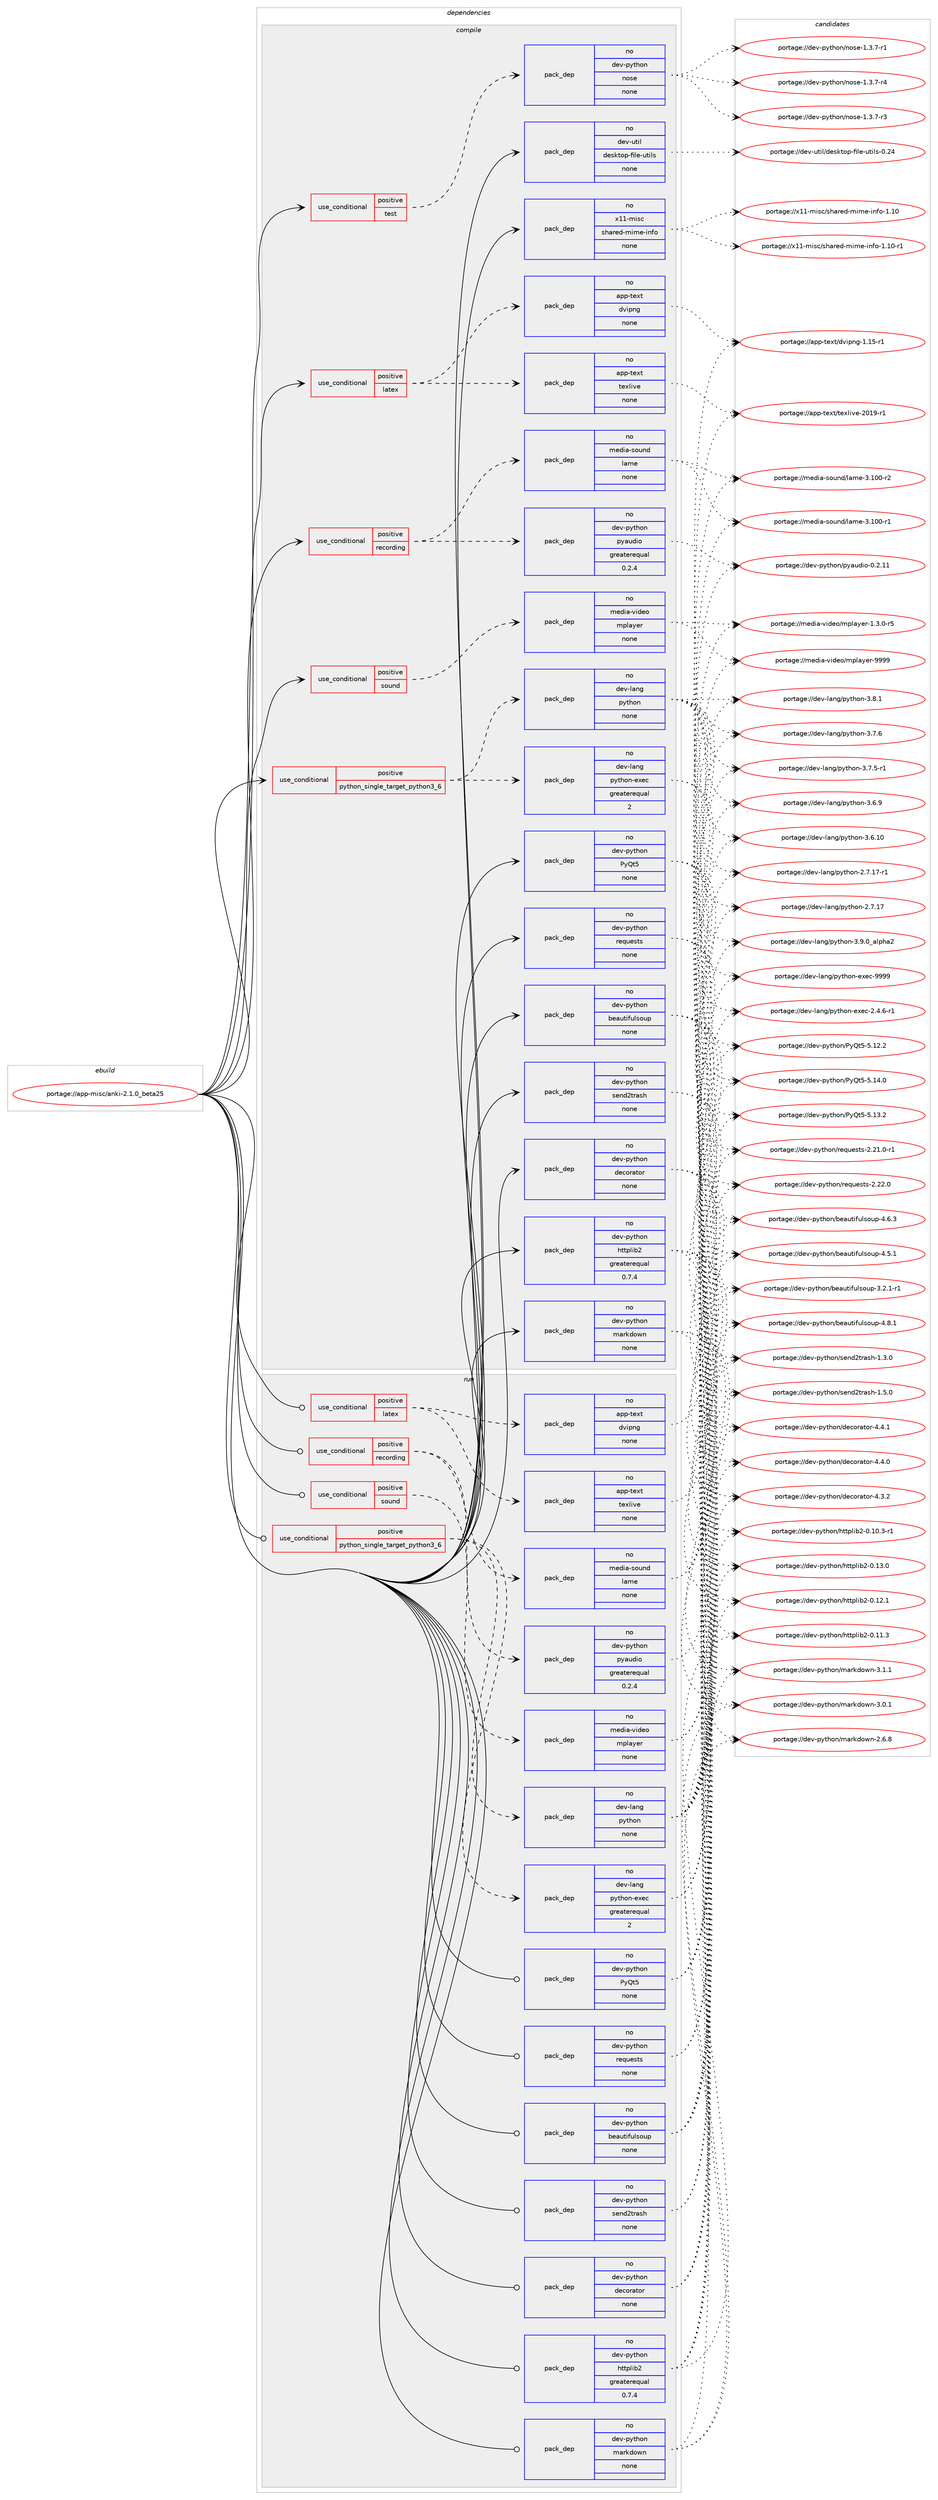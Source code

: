 digraph prolog {

# *************
# Graph options
# *************

newrank=true;
concentrate=true;
compound=true;
graph [rankdir=LR,fontname=Helvetica,fontsize=10,ranksep=1.5];#, ranksep=2.5, nodesep=0.2];
edge  [arrowhead=vee];
node  [fontname=Helvetica,fontsize=10];

# **********
# The ebuild
# **********

subgraph cluster_leftcol {
color=gray;
label=<<i>ebuild</i>>;
id [label="portage://app-misc/anki-2.1.0_beta25", color=red, width=4, href="../app-misc/anki-2.1.0_beta25.svg"];
}

# ****************
# The dependencies
# ****************

subgraph cluster_midcol {
color=gray;
label=<<i>dependencies</i>>;
subgraph cluster_compile {
fillcolor="#eeeeee";
style=filled;
label=<<i>compile</i>>;
subgraph cond143717 {
dependency613704 [label=<<TABLE BORDER="0" CELLBORDER="1" CELLSPACING="0" CELLPADDING="4"><TR><TD ROWSPAN="3" CELLPADDING="10">use_conditional</TD></TR><TR><TD>positive</TD></TR><TR><TD>latex</TD></TR></TABLE>>, shape=none, color=red];
subgraph pack461765 {
dependency613705 [label=<<TABLE BORDER="0" CELLBORDER="1" CELLSPACING="0" CELLPADDING="4" WIDTH="220"><TR><TD ROWSPAN="6" CELLPADDING="30">pack_dep</TD></TR><TR><TD WIDTH="110">no</TD></TR><TR><TD>app-text</TD></TR><TR><TD>texlive</TD></TR><TR><TD>none</TD></TR><TR><TD></TD></TR></TABLE>>, shape=none, color=blue];
}
dependency613704:e -> dependency613705:w [weight=20,style="dashed",arrowhead="vee"];
subgraph pack461766 {
dependency613706 [label=<<TABLE BORDER="0" CELLBORDER="1" CELLSPACING="0" CELLPADDING="4" WIDTH="220"><TR><TD ROWSPAN="6" CELLPADDING="30">pack_dep</TD></TR><TR><TD WIDTH="110">no</TD></TR><TR><TD>app-text</TD></TR><TR><TD>dvipng</TD></TR><TR><TD>none</TD></TR><TR><TD></TD></TR></TABLE>>, shape=none, color=blue];
}
dependency613704:e -> dependency613706:w [weight=20,style="dashed",arrowhead="vee"];
}
id:e -> dependency613704:w [weight=20,style="solid",arrowhead="vee"];
subgraph cond143718 {
dependency613707 [label=<<TABLE BORDER="0" CELLBORDER="1" CELLSPACING="0" CELLPADDING="4"><TR><TD ROWSPAN="3" CELLPADDING="10">use_conditional</TD></TR><TR><TD>positive</TD></TR><TR><TD>python_single_target_python3_6</TD></TR></TABLE>>, shape=none, color=red];
subgraph pack461767 {
dependency613708 [label=<<TABLE BORDER="0" CELLBORDER="1" CELLSPACING="0" CELLPADDING="4" WIDTH="220"><TR><TD ROWSPAN="6" CELLPADDING="30">pack_dep</TD></TR><TR><TD WIDTH="110">no</TD></TR><TR><TD>dev-lang</TD></TR><TR><TD>python</TD></TR><TR><TD>none</TD></TR><TR><TD></TD></TR></TABLE>>, shape=none, color=blue];
}
dependency613707:e -> dependency613708:w [weight=20,style="dashed",arrowhead="vee"];
subgraph pack461768 {
dependency613709 [label=<<TABLE BORDER="0" CELLBORDER="1" CELLSPACING="0" CELLPADDING="4" WIDTH="220"><TR><TD ROWSPAN="6" CELLPADDING="30">pack_dep</TD></TR><TR><TD WIDTH="110">no</TD></TR><TR><TD>dev-lang</TD></TR><TR><TD>python-exec</TD></TR><TR><TD>greaterequal</TD></TR><TR><TD>2</TD></TR></TABLE>>, shape=none, color=blue];
}
dependency613707:e -> dependency613709:w [weight=20,style="dashed",arrowhead="vee"];
}
id:e -> dependency613707:w [weight=20,style="solid",arrowhead="vee"];
subgraph cond143719 {
dependency613710 [label=<<TABLE BORDER="0" CELLBORDER="1" CELLSPACING="0" CELLPADDING="4"><TR><TD ROWSPAN="3" CELLPADDING="10">use_conditional</TD></TR><TR><TD>positive</TD></TR><TR><TD>recording</TD></TR></TABLE>>, shape=none, color=red];
subgraph pack461769 {
dependency613711 [label=<<TABLE BORDER="0" CELLBORDER="1" CELLSPACING="0" CELLPADDING="4" WIDTH="220"><TR><TD ROWSPAN="6" CELLPADDING="30">pack_dep</TD></TR><TR><TD WIDTH="110">no</TD></TR><TR><TD>media-sound</TD></TR><TR><TD>lame</TD></TR><TR><TD>none</TD></TR><TR><TD></TD></TR></TABLE>>, shape=none, color=blue];
}
dependency613710:e -> dependency613711:w [weight=20,style="dashed",arrowhead="vee"];
subgraph pack461770 {
dependency613712 [label=<<TABLE BORDER="0" CELLBORDER="1" CELLSPACING="0" CELLPADDING="4" WIDTH="220"><TR><TD ROWSPAN="6" CELLPADDING="30">pack_dep</TD></TR><TR><TD WIDTH="110">no</TD></TR><TR><TD>dev-python</TD></TR><TR><TD>pyaudio</TD></TR><TR><TD>greaterequal</TD></TR><TR><TD>0.2.4</TD></TR></TABLE>>, shape=none, color=blue];
}
dependency613710:e -> dependency613712:w [weight=20,style="dashed",arrowhead="vee"];
}
id:e -> dependency613710:w [weight=20,style="solid",arrowhead="vee"];
subgraph cond143720 {
dependency613713 [label=<<TABLE BORDER="0" CELLBORDER="1" CELLSPACING="0" CELLPADDING="4"><TR><TD ROWSPAN="3" CELLPADDING="10">use_conditional</TD></TR><TR><TD>positive</TD></TR><TR><TD>sound</TD></TR></TABLE>>, shape=none, color=red];
subgraph pack461771 {
dependency613714 [label=<<TABLE BORDER="0" CELLBORDER="1" CELLSPACING="0" CELLPADDING="4" WIDTH="220"><TR><TD ROWSPAN="6" CELLPADDING="30">pack_dep</TD></TR><TR><TD WIDTH="110">no</TD></TR><TR><TD>media-video</TD></TR><TR><TD>mplayer</TD></TR><TR><TD>none</TD></TR><TR><TD></TD></TR></TABLE>>, shape=none, color=blue];
}
dependency613713:e -> dependency613714:w [weight=20,style="dashed",arrowhead="vee"];
}
id:e -> dependency613713:w [weight=20,style="solid",arrowhead="vee"];
subgraph cond143721 {
dependency613715 [label=<<TABLE BORDER="0" CELLBORDER="1" CELLSPACING="0" CELLPADDING="4"><TR><TD ROWSPAN="3" CELLPADDING="10">use_conditional</TD></TR><TR><TD>positive</TD></TR><TR><TD>test</TD></TR></TABLE>>, shape=none, color=red];
subgraph pack461772 {
dependency613716 [label=<<TABLE BORDER="0" CELLBORDER="1" CELLSPACING="0" CELLPADDING="4" WIDTH="220"><TR><TD ROWSPAN="6" CELLPADDING="30">pack_dep</TD></TR><TR><TD WIDTH="110">no</TD></TR><TR><TD>dev-python</TD></TR><TR><TD>nose</TD></TR><TR><TD>none</TD></TR><TR><TD></TD></TR></TABLE>>, shape=none, color=blue];
}
dependency613715:e -> dependency613716:w [weight=20,style="dashed",arrowhead="vee"];
}
id:e -> dependency613715:w [weight=20,style="solid",arrowhead="vee"];
subgraph pack461773 {
dependency613717 [label=<<TABLE BORDER="0" CELLBORDER="1" CELLSPACING="0" CELLPADDING="4" WIDTH="220"><TR><TD ROWSPAN="6" CELLPADDING="30">pack_dep</TD></TR><TR><TD WIDTH="110">no</TD></TR><TR><TD>dev-python</TD></TR><TR><TD>PyQt5</TD></TR><TR><TD>none</TD></TR><TR><TD></TD></TR></TABLE>>, shape=none, color=blue];
}
id:e -> dependency613717:w [weight=20,style="solid",arrowhead="vee"];
subgraph pack461774 {
dependency613718 [label=<<TABLE BORDER="0" CELLBORDER="1" CELLSPACING="0" CELLPADDING="4" WIDTH="220"><TR><TD ROWSPAN="6" CELLPADDING="30">pack_dep</TD></TR><TR><TD WIDTH="110">no</TD></TR><TR><TD>dev-python</TD></TR><TR><TD>beautifulsoup</TD></TR><TR><TD>none</TD></TR><TR><TD></TD></TR></TABLE>>, shape=none, color=blue];
}
id:e -> dependency613718:w [weight=20,style="solid",arrowhead="vee"];
subgraph pack461775 {
dependency613719 [label=<<TABLE BORDER="0" CELLBORDER="1" CELLSPACING="0" CELLPADDING="4" WIDTH="220"><TR><TD ROWSPAN="6" CELLPADDING="30">pack_dep</TD></TR><TR><TD WIDTH="110">no</TD></TR><TR><TD>dev-python</TD></TR><TR><TD>decorator</TD></TR><TR><TD>none</TD></TR><TR><TD></TD></TR></TABLE>>, shape=none, color=blue];
}
id:e -> dependency613719:w [weight=20,style="solid",arrowhead="vee"];
subgraph pack461776 {
dependency613720 [label=<<TABLE BORDER="0" CELLBORDER="1" CELLSPACING="0" CELLPADDING="4" WIDTH="220"><TR><TD ROWSPAN="6" CELLPADDING="30">pack_dep</TD></TR><TR><TD WIDTH="110">no</TD></TR><TR><TD>dev-python</TD></TR><TR><TD>httplib2</TD></TR><TR><TD>greaterequal</TD></TR><TR><TD>0.7.4</TD></TR></TABLE>>, shape=none, color=blue];
}
id:e -> dependency613720:w [weight=20,style="solid",arrowhead="vee"];
subgraph pack461777 {
dependency613721 [label=<<TABLE BORDER="0" CELLBORDER="1" CELLSPACING="0" CELLPADDING="4" WIDTH="220"><TR><TD ROWSPAN="6" CELLPADDING="30">pack_dep</TD></TR><TR><TD WIDTH="110">no</TD></TR><TR><TD>dev-python</TD></TR><TR><TD>markdown</TD></TR><TR><TD>none</TD></TR><TR><TD></TD></TR></TABLE>>, shape=none, color=blue];
}
id:e -> dependency613721:w [weight=20,style="solid",arrowhead="vee"];
subgraph pack461778 {
dependency613722 [label=<<TABLE BORDER="0" CELLBORDER="1" CELLSPACING="0" CELLPADDING="4" WIDTH="220"><TR><TD ROWSPAN="6" CELLPADDING="30">pack_dep</TD></TR><TR><TD WIDTH="110">no</TD></TR><TR><TD>dev-python</TD></TR><TR><TD>requests</TD></TR><TR><TD>none</TD></TR><TR><TD></TD></TR></TABLE>>, shape=none, color=blue];
}
id:e -> dependency613722:w [weight=20,style="solid",arrowhead="vee"];
subgraph pack461779 {
dependency613723 [label=<<TABLE BORDER="0" CELLBORDER="1" CELLSPACING="0" CELLPADDING="4" WIDTH="220"><TR><TD ROWSPAN="6" CELLPADDING="30">pack_dep</TD></TR><TR><TD WIDTH="110">no</TD></TR><TR><TD>dev-python</TD></TR><TR><TD>send2trash</TD></TR><TR><TD>none</TD></TR><TR><TD></TD></TR></TABLE>>, shape=none, color=blue];
}
id:e -> dependency613723:w [weight=20,style="solid",arrowhead="vee"];
subgraph pack461780 {
dependency613724 [label=<<TABLE BORDER="0" CELLBORDER="1" CELLSPACING="0" CELLPADDING="4" WIDTH="220"><TR><TD ROWSPAN="6" CELLPADDING="30">pack_dep</TD></TR><TR><TD WIDTH="110">no</TD></TR><TR><TD>dev-util</TD></TR><TR><TD>desktop-file-utils</TD></TR><TR><TD>none</TD></TR><TR><TD></TD></TR></TABLE>>, shape=none, color=blue];
}
id:e -> dependency613724:w [weight=20,style="solid",arrowhead="vee"];
subgraph pack461781 {
dependency613725 [label=<<TABLE BORDER="0" CELLBORDER="1" CELLSPACING="0" CELLPADDING="4" WIDTH="220"><TR><TD ROWSPAN="6" CELLPADDING="30">pack_dep</TD></TR><TR><TD WIDTH="110">no</TD></TR><TR><TD>x11-misc</TD></TR><TR><TD>shared-mime-info</TD></TR><TR><TD>none</TD></TR><TR><TD></TD></TR></TABLE>>, shape=none, color=blue];
}
id:e -> dependency613725:w [weight=20,style="solid",arrowhead="vee"];
}
subgraph cluster_compileandrun {
fillcolor="#eeeeee";
style=filled;
label=<<i>compile and run</i>>;
}
subgraph cluster_run {
fillcolor="#eeeeee";
style=filled;
label=<<i>run</i>>;
subgraph cond143722 {
dependency613726 [label=<<TABLE BORDER="0" CELLBORDER="1" CELLSPACING="0" CELLPADDING="4"><TR><TD ROWSPAN="3" CELLPADDING="10">use_conditional</TD></TR><TR><TD>positive</TD></TR><TR><TD>latex</TD></TR></TABLE>>, shape=none, color=red];
subgraph pack461782 {
dependency613727 [label=<<TABLE BORDER="0" CELLBORDER="1" CELLSPACING="0" CELLPADDING="4" WIDTH="220"><TR><TD ROWSPAN="6" CELLPADDING="30">pack_dep</TD></TR><TR><TD WIDTH="110">no</TD></TR><TR><TD>app-text</TD></TR><TR><TD>texlive</TD></TR><TR><TD>none</TD></TR><TR><TD></TD></TR></TABLE>>, shape=none, color=blue];
}
dependency613726:e -> dependency613727:w [weight=20,style="dashed",arrowhead="vee"];
subgraph pack461783 {
dependency613728 [label=<<TABLE BORDER="0" CELLBORDER="1" CELLSPACING="0" CELLPADDING="4" WIDTH="220"><TR><TD ROWSPAN="6" CELLPADDING="30">pack_dep</TD></TR><TR><TD WIDTH="110">no</TD></TR><TR><TD>app-text</TD></TR><TR><TD>dvipng</TD></TR><TR><TD>none</TD></TR><TR><TD></TD></TR></TABLE>>, shape=none, color=blue];
}
dependency613726:e -> dependency613728:w [weight=20,style="dashed",arrowhead="vee"];
}
id:e -> dependency613726:w [weight=20,style="solid",arrowhead="odot"];
subgraph cond143723 {
dependency613729 [label=<<TABLE BORDER="0" CELLBORDER="1" CELLSPACING="0" CELLPADDING="4"><TR><TD ROWSPAN="3" CELLPADDING="10">use_conditional</TD></TR><TR><TD>positive</TD></TR><TR><TD>python_single_target_python3_6</TD></TR></TABLE>>, shape=none, color=red];
subgraph pack461784 {
dependency613730 [label=<<TABLE BORDER="0" CELLBORDER="1" CELLSPACING="0" CELLPADDING="4" WIDTH="220"><TR><TD ROWSPAN="6" CELLPADDING="30">pack_dep</TD></TR><TR><TD WIDTH="110">no</TD></TR><TR><TD>dev-lang</TD></TR><TR><TD>python</TD></TR><TR><TD>none</TD></TR><TR><TD></TD></TR></TABLE>>, shape=none, color=blue];
}
dependency613729:e -> dependency613730:w [weight=20,style="dashed",arrowhead="vee"];
subgraph pack461785 {
dependency613731 [label=<<TABLE BORDER="0" CELLBORDER="1" CELLSPACING="0" CELLPADDING="4" WIDTH="220"><TR><TD ROWSPAN="6" CELLPADDING="30">pack_dep</TD></TR><TR><TD WIDTH="110">no</TD></TR><TR><TD>dev-lang</TD></TR><TR><TD>python-exec</TD></TR><TR><TD>greaterequal</TD></TR><TR><TD>2</TD></TR></TABLE>>, shape=none, color=blue];
}
dependency613729:e -> dependency613731:w [weight=20,style="dashed",arrowhead="vee"];
}
id:e -> dependency613729:w [weight=20,style="solid",arrowhead="odot"];
subgraph cond143724 {
dependency613732 [label=<<TABLE BORDER="0" CELLBORDER="1" CELLSPACING="0" CELLPADDING="4"><TR><TD ROWSPAN="3" CELLPADDING="10">use_conditional</TD></TR><TR><TD>positive</TD></TR><TR><TD>recording</TD></TR></TABLE>>, shape=none, color=red];
subgraph pack461786 {
dependency613733 [label=<<TABLE BORDER="0" CELLBORDER="1" CELLSPACING="0" CELLPADDING="4" WIDTH="220"><TR><TD ROWSPAN="6" CELLPADDING="30">pack_dep</TD></TR><TR><TD WIDTH="110">no</TD></TR><TR><TD>media-sound</TD></TR><TR><TD>lame</TD></TR><TR><TD>none</TD></TR><TR><TD></TD></TR></TABLE>>, shape=none, color=blue];
}
dependency613732:e -> dependency613733:w [weight=20,style="dashed",arrowhead="vee"];
subgraph pack461787 {
dependency613734 [label=<<TABLE BORDER="0" CELLBORDER="1" CELLSPACING="0" CELLPADDING="4" WIDTH="220"><TR><TD ROWSPAN="6" CELLPADDING="30">pack_dep</TD></TR><TR><TD WIDTH="110">no</TD></TR><TR><TD>dev-python</TD></TR><TR><TD>pyaudio</TD></TR><TR><TD>greaterequal</TD></TR><TR><TD>0.2.4</TD></TR></TABLE>>, shape=none, color=blue];
}
dependency613732:e -> dependency613734:w [weight=20,style="dashed",arrowhead="vee"];
}
id:e -> dependency613732:w [weight=20,style="solid",arrowhead="odot"];
subgraph cond143725 {
dependency613735 [label=<<TABLE BORDER="0" CELLBORDER="1" CELLSPACING="0" CELLPADDING="4"><TR><TD ROWSPAN="3" CELLPADDING="10">use_conditional</TD></TR><TR><TD>positive</TD></TR><TR><TD>sound</TD></TR></TABLE>>, shape=none, color=red];
subgraph pack461788 {
dependency613736 [label=<<TABLE BORDER="0" CELLBORDER="1" CELLSPACING="0" CELLPADDING="4" WIDTH="220"><TR><TD ROWSPAN="6" CELLPADDING="30">pack_dep</TD></TR><TR><TD WIDTH="110">no</TD></TR><TR><TD>media-video</TD></TR><TR><TD>mplayer</TD></TR><TR><TD>none</TD></TR><TR><TD></TD></TR></TABLE>>, shape=none, color=blue];
}
dependency613735:e -> dependency613736:w [weight=20,style="dashed",arrowhead="vee"];
}
id:e -> dependency613735:w [weight=20,style="solid",arrowhead="odot"];
subgraph pack461789 {
dependency613737 [label=<<TABLE BORDER="0" CELLBORDER="1" CELLSPACING="0" CELLPADDING="4" WIDTH="220"><TR><TD ROWSPAN="6" CELLPADDING="30">pack_dep</TD></TR><TR><TD WIDTH="110">no</TD></TR><TR><TD>dev-python</TD></TR><TR><TD>PyQt5</TD></TR><TR><TD>none</TD></TR><TR><TD></TD></TR></TABLE>>, shape=none, color=blue];
}
id:e -> dependency613737:w [weight=20,style="solid",arrowhead="odot"];
subgraph pack461790 {
dependency613738 [label=<<TABLE BORDER="0" CELLBORDER="1" CELLSPACING="0" CELLPADDING="4" WIDTH="220"><TR><TD ROWSPAN="6" CELLPADDING="30">pack_dep</TD></TR><TR><TD WIDTH="110">no</TD></TR><TR><TD>dev-python</TD></TR><TR><TD>beautifulsoup</TD></TR><TR><TD>none</TD></TR><TR><TD></TD></TR></TABLE>>, shape=none, color=blue];
}
id:e -> dependency613738:w [weight=20,style="solid",arrowhead="odot"];
subgraph pack461791 {
dependency613739 [label=<<TABLE BORDER="0" CELLBORDER="1" CELLSPACING="0" CELLPADDING="4" WIDTH="220"><TR><TD ROWSPAN="6" CELLPADDING="30">pack_dep</TD></TR><TR><TD WIDTH="110">no</TD></TR><TR><TD>dev-python</TD></TR><TR><TD>decorator</TD></TR><TR><TD>none</TD></TR><TR><TD></TD></TR></TABLE>>, shape=none, color=blue];
}
id:e -> dependency613739:w [weight=20,style="solid",arrowhead="odot"];
subgraph pack461792 {
dependency613740 [label=<<TABLE BORDER="0" CELLBORDER="1" CELLSPACING="0" CELLPADDING="4" WIDTH="220"><TR><TD ROWSPAN="6" CELLPADDING="30">pack_dep</TD></TR><TR><TD WIDTH="110">no</TD></TR><TR><TD>dev-python</TD></TR><TR><TD>httplib2</TD></TR><TR><TD>greaterequal</TD></TR><TR><TD>0.7.4</TD></TR></TABLE>>, shape=none, color=blue];
}
id:e -> dependency613740:w [weight=20,style="solid",arrowhead="odot"];
subgraph pack461793 {
dependency613741 [label=<<TABLE BORDER="0" CELLBORDER="1" CELLSPACING="0" CELLPADDING="4" WIDTH="220"><TR><TD ROWSPAN="6" CELLPADDING="30">pack_dep</TD></TR><TR><TD WIDTH="110">no</TD></TR><TR><TD>dev-python</TD></TR><TR><TD>markdown</TD></TR><TR><TD>none</TD></TR><TR><TD></TD></TR></TABLE>>, shape=none, color=blue];
}
id:e -> dependency613741:w [weight=20,style="solid",arrowhead="odot"];
subgraph pack461794 {
dependency613742 [label=<<TABLE BORDER="0" CELLBORDER="1" CELLSPACING="0" CELLPADDING="4" WIDTH="220"><TR><TD ROWSPAN="6" CELLPADDING="30">pack_dep</TD></TR><TR><TD WIDTH="110">no</TD></TR><TR><TD>dev-python</TD></TR><TR><TD>requests</TD></TR><TR><TD>none</TD></TR><TR><TD></TD></TR></TABLE>>, shape=none, color=blue];
}
id:e -> dependency613742:w [weight=20,style="solid",arrowhead="odot"];
subgraph pack461795 {
dependency613743 [label=<<TABLE BORDER="0" CELLBORDER="1" CELLSPACING="0" CELLPADDING="4" WIDTH="220"><TR><TD ROWSPAN="6" CELLPADDING="30">pack_dep</TD></TR><TR><TD WIDTH="110">no</TD></TR><TR><TD>dev-python</TD></TR><TR><TD>send2trash</TD></TR><TR><TD>none</TD></TR><TR><TD></TD></TR></TABLE>>, shape=none, color=blue];
}
id:e -> dependency613743:w [weight=20,style="solid",arrowhead="odot"];
}
}

# **************
# The candidates
# **************

subgraph cluster_choices {
rank=same;
color=gray;
label=<<i>candidates</i>>;

subgraph choice461765 {
color=black;
nodesep=1;
choice97112112451161011201164711610112010810511810145504849574511449 [label="portage://app-text/texlive-2019-r1", color=red, width=4,href="../app-text/texlive-2019-r1.svg"];
dependency613705:e -> choice97112112451161011201164711610112010810511810145504849574511449:w [style=dotted,weight="100"];
}
subgraph choice461766 {
color=black;
nodesep=1;
choice97112112451161011201164710011810511211010345494649534511449 [label="portage://app-text/dvipng-1.15-r1", color=red, width=4,href="../app-text/dvipng-1.15-r1.svg"];
dependency613706:e -> choice97112112451161011201164710011810511211010345494649534511449:w [style=dotted,weight="100"];
}
subgraph choice461767 {
color=black;
nodesep=1;
choice10010111845108971101034711212111610411111045514657464895971081121049750 [label="portage://dev-lang/python-3.9.0_alpha2", color=red, width=4,href="../dev-lang/python-3.9.0_alpha2.svg"];
choice100101118451089711010347112121116104111110455146564649 [label="portage://dev-lang/python-3.8.1", color=red, width=4,href="../dev-lang/python-3.8.1.svg"];
choice100101118451089711010347112121116104111110455146554654 [label="portage://dev-lang/python-3.7.6", color=red, width=4,href="../dev-lang/python-3.7.6.svg"];
choice1001011184510897110103471121211161041111104551465546534511449 [label="portage://dev-lang/python-3.7.5-r1", color=red, width=4,href="../dev-lang/python-3.7.5-r1.svg"];
choice100101118451089711010347112121116104111110455146544657 [label="portage://dev-lang/python-3.6.9", color=red, width=4,href="../dev-lang/python-3.6.9.svg"];
choice10010111845108971101034711212111610411111045514654464948 [label="portage://dev-lang/python-3.6.10", color=red, width=4,href="../dev-lang/python-3.6.10.svg"];
choice100101118451089711010347112121116104111110455046554649554511449 [label="portage://dev-lang/python-2.7.17-r1", color=red, width=4,href="../dev-lang/python-2.7.17-r1.svg"];
choice10010111845108971101034711212111610411111045504655464955 [label="portage://dev-lang/python-2.7.17", color=red, width=4,href="../dev-lang/python-2.7.17.svg"];
dependency613708:e -> choice10010111845108971101034711212111610411111045514657464895971081121049750:w [style=dotted,weight="100"];
dependency613708:e -> choice100101118451089711010347112121116104111110455146564649:w [style=dotted,weight="100"];
dependency613708:e -> choice100101118451089711010347112121116104111110455146554654:w [style=dotted,weight="100"];
dependency613708:e -> choice1001011184510897110103471121211161041111104551465546534511449:w [style=dotted,weight="100"];
dependency613708:e -> choice100101118451089711010347112121116104111110455146544657:w [style=dotted,weight="100"];
dependency613708:e -> choice10010111845108971101034711212111610411111045514654464948:w [style=dotted,weight="100"];
dependency613708:e -> choice100101118451089711010347112121116104111110455046554649554511449:w [style=dotted,weight="100"];
dependency613708:e -> choice10010111845108971101034711212111610411111045504655464955:w [style=dotted,weight="100"];
}
subgraph choice461768 {
color=black;
nodesep=1;
choice10010111845108971101034711212111610411111045101120101994557575757 [label="portage://dev-lang/python-exec-9999", color=red, width=4,href="../dev-lang/python-exec-9999.svg"];
choice10010111845108971101034711212111610411111045101120101994550465246544511449 [label="portage://dev-lang/python-exec-2.4.6-r1", color=red, width=4,href="../dev-lang/python-exec-2.4.6-r1.svg"];
dependency613709:e -> choice10010111845108971101034711212111610411111045101120101994557575757:w [style=dotted,weight="100"];
dependency613709:e -> choice10010111845108971101034711212111610411111045101120101994550465246544511449:w [style=dotted,weight="100"];
}
subgraph choice461769 {
color=black;
nodesep=1;
choice109101100105974511511111711010047108971091014551464948484511450 [label="portage://media-sound/lame-3.100-r2", color=red, width=4,href="../media-sound/lame-3.100-r2.svg"];
choice109101100105974511511111711010047108971091014551464948484511449 [label="portage://media-sound/lame-3.100-r1", color=red, width=4,href="../media-sound/lame-3.100-r1.svg"];
dependency613711:e -> choice109101100105974511511111711010047108971091014551464948484511450:w [style=dotted,weight="100"];
dependency613711:e -> choice109101100105974511511111711010047108971091014551464948484511449:w [style=dotted,weight="100"];
}
subgraph choice461770 {
color=black;
nodesep=1;
choice10010111845112121116104111110471121219711710010511145484650464949 [label="portage://dev-python/pyaudio-0.2.11", color=red, width=4,href="../dev-python/pyaudio-0.2.11.svg"];
dependency613712:e -> choice10010111845112121116104111110471121219711710010511145484650464949:w [style=dotted,weight="100"];
}
subgraph choice461771 {
color=black;
nodesep=1;
choice109101100105974511810510010111147109112108971211011144557575757 [label="portage://media-video/mplayer-9999", color=red, width=4,href="../media-video/mplayer-9999.svg"];
choice109101100105974511810510010111147109112108971211011144549465146484511453 [label="portage://media-video/mplayer-1.3.0-r5", color=red, width=4,href="../media-video/mplayer-1.3.0-r5.svg"];
dependency613714:e -> choice109101100105974511810510010111147109112108971211011144557575757:w [style=dotted,weight="100"];
dependency613714:e -> choice109101100105974511810510010111147109112108971211011144549465146484511453:w [style=dotted,weight="100"];
}
subgraph choice461772 {
color=black;
nodesep=1;
choice10010111845112121116104111110471101111151014549465146554511452 [label="portage://dev-python/nose-1.3.7-r4", color=red, width=4,href="../dev-python/nose-1.3.7-r4.svg"];
choice10010111845112121116104111110471101111151014549465146554511451 [label="portage://dev-python/nose-1.3.7-r3", color=red, width=4,href="../dev-python/nose-1.3.7-r3.svg"];
choice10010111845112121116104111110471101111151014549465146554511449 [label="portage://dev-python/nose-1.3.7-r1", color=red, width=4,href="../dev-python/nose-1.3.7-r1.svg"];
dependency613716:e -> choice10010111845112121116104111110471101111151014549465146554511452:w [style=dotted,weight="100"];
dependency613716:e -> choice10010111845112121116104111110471101111151014549465146554511451:w [style=dotted,weight="100"];
dependency613716:e -> choice10010111845112121116104111110471101111151014549465146554511449:w [style=dotted,weight="100"];
}
subgraph choice461773 {
color=black;
nodesep=1;
choice100101118451121211161041111104780121811165345534649524648 [label="portage://dev-python/PyQt5-5.14.0", color=red, width=4,href="../dev-python/PyQt5-5.14.0.svg"];
choice100101118451121211161041111104780121811165345534649514650 [label="portage://dev-python/PyQt5-5.13.2", color=red, width=4,href="../dev-python/PyQt5-5.13.2.svg"];
choice100101118451121211161041111104780121811165345534649504650 [label="portage://dev-python/PyQt5-5.12.2", color=red, width=4,href="../dev-python/PyQt5-5.12.2.svg"];
dependency613717:e -> choice100101118451121211161041111104780121811165345534649524648:w [style=dotted,weight="100"];
dependency613717:e -> choice100101118451121211161041111104780121811165345534649514650:w [style=dotted,weight="100"];
dependency613717:e -> choice100101118451121211161041111104780121811165345534649504650:w [style=dotted,weight="100"];
}
subgraph choice461774 {
color=black;
nodesep=1;
choice10010111845112121116104111110479810197117116105102117108115111117112455246564649 [label="portage://dev-python/beautifulsoup-4.8.1", color=red, width=4,href="../dev-python/beautifulsoup-4.8.1.svg"];
choice10010111845112121116104111110479810197117116105102117108115111117112455246544651 [label="portage://dev-python/beautifulsoup-4.6.3", color=red, width=4,href="../dev-python/beautifulsoup-4.6.3.svg"];
choice10010111845112121116104111110479810197117116105102117108115111117112455246534649 [label="portage://dev-python/beautifulsoup-4.5.1", color=red, width=4,href="../dev-python/beautifulsoup-4.5.1.svg"];
choice100101118451121211161041111104798101971171161051021171081151111171124551465046494511449 [label="portage://dev-python/beautifulsoup-3.2.1-r1", color=red, width=4,href="../dev-python/beautifulsoup-3.2.1-r1.svg"];
dependency613718:e -> choice10010111845112121116104111110479810197117116105102117108115111117112455246564649:w [style=dotted,weight="100"];
dependency613718:e -> choice10010111845112121116104111110479810197117116105102117108115111117112455246544651:w [style=dotted,weight="100"];
dependency613718:e -> choice10010111845112121116104111110479810197117116105102117108115111117112455246534649:w [style=dotted,weight="100"];
dependency613718:e -> choice100101118451121211161041111104798101971171161051021171081151111171124551465046494511449:w [style=dotted,weight="100"];
}
subgraph choice461775 {
color=black;
nodesep=1;
choice10010111845112121116104111110471001019911111497116111114455246524649 [label="portage://dev-python/decorator-4.4.1", color=red, width=4,href="../dev-python/decorator-4.4.1.svg"];
choice10010111845112121116104111110471001019911111497116111114455246524648 [label="portage://dev-python/decorator-4.4.0", color=red, width=4,href="../dev-python/decorator-4.4.0.svg"];
choice10010111845112121116104111110471001019911111497116111114455246514650 [label="portage://dev-python/decorator-4.3.2", color=red, width=4,href="../dev-python/decorator-4.3.2.svg"];
dependency613719:e -> choice10010111845112121116104111110471001019911111497116111114455246524649:w [style=dotted,weight="100"];
dependency613719:e -> choice10010111845112121116104111110471001019911111497116111114455246524648:w [style=dotted,weight="100"];
dependency613719:e -> choice10010111845112121116104111110471001019911111497116111114455246514650:w [style=dotted,weight="100"];
}
subgraph choice461776 {
color=black;
nodesep=1;
choice1001011184511212111610411111047104116116112108105985045484649514648 [label="portage://dev-python/httplib2-0.13.0", color=red, width=4,href="../dev-python/httplib2-0.13.0.svg"];
choice1001011184511212111610411111047104116116112108105985045484649504649 [label="portage://dev-python/httplib2-0.12.1", color=red, width=4,href="../dev-python/httplib2-0.12.1.svg"];
choice1001011184511212111610411111047104116116112108105985045484649494651 [label="portage://dev-python/httplib2-0.11.3", color=red, width=4,href="../dev-python/httplib2-0.11.3.svg"];
choice10010111845112121116104111110471041161161121081059850454846494846514511449 [label="portage://dev-python/httplib2-0.10.3-r1", color=red, width=4,href="../dev-python/httplib2-0.10.3-r1.svg"];
dependency613720:e -> choice1001011184511212111610411111047104116116112108105985045484649514648:w [style=dotted,weight="100"];
dependency613720:e -> choice1001011184511212111610411111047104116116112108105985045484649504649:w [style=dotted,weight="100"];
dependency613720:e -> choice1001011184511212111610411111047104116116112108105985045484649494651:w [style=dotted,weight="100"];
dependency613720:e -> choice10010111845112121116104111110471041161161121081059850454846494846514511449:w [style=dotted,weight="100"];
}
subgraph choice461777 {
color=black;
nodesep=1;
choice100101118451121211161041111104710997114107100111119110455146494649 [label="portage://dev-python/markdown-3.1.1", color=red, width=4,href="../dev-python/markdown-3.1.1.svg"];
choice100101118451121211161041111104710997114107100111119110455146484649 [label="portage://dev-python/markdown-3.0.1", color=red, width=4,href="../dev-python/markdown-3.0.1.svg"];
choice100101118451121211161041111104710997114107100111119110455046544656 [label="portage://dev-python/markdown-2.6.8", color=red, width=4,href="../dev-python/markdown-2.6.8.svg"];
dependency613721:e -> choice100101118451121211161041111104710997114107100111119110455146494649:w [style=dotted,weight="100"];
dependency613721:e -> choice100101118451121211161041111104710997114107100111119110455146484649:w [style=dotted,weight="100"];
dependency613721:e -> choice100101118451121211161041111104710997114107100111119110455046544656:w [style=dotted,weight="100"];
}
subgraph choice461778 {
color=black;
nodesep=1;
choice100101118451121211161041111104711410111311710111511611545504650504648 [label="portage://dev-python/requests-2.22.0", color=red, width=4,href="../dev-python/requests-2.22.0.svg"];
choice1001011184511212111610411111047114101113117101115116115455046504946484511449 [label="portage://dev-python/requests-2.21.0-r1", color=red, width=4,href="../dev-python/requests-2.21.0-r1.svg"];
dependency613722:e -> choice100101118451121211161041111104711410111311710111511611545504650504648:w [style=dotted,weight="100"];
dependency613722:e -> choice1001011184511212111610411111047114101113117101115116115455046504946484511449:w [style=dotted,weight="100"];
}
subgraph choice461779 {
color=black;
nodesep=1;
choice10010111845112121116104111110471151011101005011611497115104454946534648 [label="portage://dev-python/send2trash-1.5.0", color=red, width=4,href="../dev-python/send2trash-1.5.0.svg"];
choice10010111845112121116104111110471151011101005011611497115104454946514648 [label="portage://dev-python/send2trash-1.3.0", color=red, width=4,href="../dev-python/send2trash-1.3.0.svg"];
dependency613723:e -> choice10010111845112121116104111110471151011101005011611497115104454946534648:w [style=dotted,weight="100"];
dependency613723:e -> choice10010111845112121116104111110471151011101005011611497115104454946514648:w [style=dotted,weight="100"];
}
subgraph choice461780 {
color=black;
nodesep=1;
choice100101118451171161051084710010111510711611111245102105108101451171161051081154548465052 [label="portage://dev-util/desktop-file-utils-0.24", color=red, width=4,href="../dev-util/desktop-file-utils-0.24.svg"];
dependency613724:e -> choice100101118451171161051084710010111510711611111245102105108101451171161051081154548465052:w [style=dotted,weight="100"];
}
subgraph choice461781 {
color=black;
nodesep=1;
choice120494945109105115994711510497114101100451091051091014510511010211145494649484511449 [label="portage://x11-misc/shared-mime-info-1.10-r1", color=red, width=4,href="../x11-misc/shared-mime-info-1.10-r1.svg"];
choice12049494510910511599471151049711410110045109105109101451051101021114549464948 [label="portage://x11-misc/shared-mime-info-1.10", color=red, width=4,href="../x11-misc/shared-mime-info-1.10.svg"];
dependency613725:e -> choice120494945109105115994711510497114101100451091051091014510511010211145494649484511449:w [style=dotted,weight="100"];
dependency613725:e -> choice12049494510910511599471151049711410110045109105109101451051101021114549464948:w [style=dotted,weight="100"];
}
subgraph choice461782 {
color=black;
nodesep=1;
choice97112112451161011201164711610112010810511810145504849574511449 [label="portage://app-text/texlive-2019-r1", color=red, width=4,href="../app-text/texlive-2019-r1.svg"];
dependency613727:e -> choice97112112451161011201164711610112010810511810145504849574511449:w [style=dotted,weight="100"];
}
subgraph choice461783 {
color=black;
nodesep=1;
choice97112112451161011201164710011810511211010345494649534511449 [label="portage://app-text/dvipng-1.15-r1", color=red, width=4,href="../app-text/dvipng-1.15-r1.svg"];
dependency613728:e -> choice97112112451161011201164710011810511211010345494649534511449:w [style=dotted,weight="100"];
}
subgraph choice461784 {
color=black;
nodesep=1;
choice10010111845108971101034711212111610411111045514657464895971081121049750 [label="portage://dev-lang/python-3.9.0_alpha2", color=red, width=4,href="../dev-lang/python-3.9.0_alpha2.svg"];
choice100101118451089711010347112121116104111110455146564649 [label="portage://dev-lang/python-3.8.1", color=red, width=4,href="../dev-lang/python-3.8.1.svg"];
choice100101118451089711010347112121116104111110455146554654 [label="portage://dev-lang/python-3.7.6", color=red, width=4,href="../dev-lang/python-3.7.6.svg"];
choice1001011184510897110103471121211161041111104551465546534511449 [label="portage://dev-lang/python-3.7.5-r1", color=red, width=4,href="../dev-lang/python-3.7.5-r1.svg"];
choice100101118451089711010347112121116104111110455146544657 [label="portage://dev-lang/python-3.6.9", color=red, width=4,href="../dev-lang/python-3.6.9.svg"];
choice10010111845108971101034711212111610411111045514654464948 [label="portage://dev-lang/python-3.6.10", color=red, width=4,href="../dev-lang/python-3.6.10.svg"];
choice100101118451089711010347112121116104111110455046554649554511449 [label="portage://dev-lang/python-2.7.17-r1", color=red, width=4,href="../dev-lang/python-2.7.17-r1.svg"];
choice10010111845108971101034711212111610411111045504655464955 [label="portage://dev-lang/python-2.7.17", color=red, width=4,href="../dev-lang/python-2.7.17.svg"];
dependency613730:e -> choice10010111845108971101034711212111610411111045514657464895971081121049750:w [style=dotted,weight="100"];
dependency613730:e -> choice100101118451089711010347112121116104111110455146564649:w [style=dotted,weight="100"];
dependency613730:e -> choice100101118451089711010347112121116104111110455146554654:w [style=dotted,weight="100"];
dependency613730:e -> choice1001011184510897110103471121211161041111104551465546534511449:w [style=dotted,weight="100"];
dependency613730:e -> choice100101118451089711010347112121116104111110455146544657:w [style=dotted,weight="100"];
dependency613730:e -> choice10010111845108971101034711212111610411111045514654464948:w [style=dotted,weight="100"];
dependency613730:e -> choice100101118451089711010347112121116104111110455046554649554511449:w [style=dotted,weight="100"];
dependency613730:e -> choice10010111845108971101034711212111610411111045504655464955:w [style=dotted,weight="100"];
}
subgraph choice461785 {
color=black;
nodesep=1;
choice10010111845108971101034711212111610411111045101120101994557575757 [label="portage://dev-lang/python-exec-9999", color=red, width=4,href="../dev-lang/python-exec-9999.svg"];
choice10010111845108971101034711212111610411111045101120101994550465246544511449 [label="portage://dev-lang/python-exec-2.4.6-r1", color=red, width=4,href="../dev-lang/python-exec-2.4.6-r1.svg"];
dependency613731:e -> choice10010111845108971101034711212111610411111045101120101994557575757:w [style=dotted,weight="100"];
dependency613731:e -> choice10010111845108971101034711212111610411111045101120101994550465246544511449:w [style=dotted,weight="100"];
}
subgraph choice461786 {
color=black;
nodesep=1;
choice109101100105974511511111711010047108971091014551464948484511450 [label="portage://media-sound/lame-3.100-r2", color=red, width=4,href="../media-sound/lame-3.100-r2.svg"];
choice109101100105974511511111711010047108971091014551464948484511449 [label="portage://media-sound/lame-3.100-r1", color=red, width=4,href="../media-sound/lame-3.100-r1.svg"];
dependency613733:e -> choice109101100105974511511111711010047108971091014551464948484511450:w [style=dotted,weight="100"];
dependency613733:e -> choice109101100105974511511111711010047108971091014551464948484511449:w [style=dotted,weight="100"];
}
subgraph choice461787 {
color=black;
nodesep=1;
choice10010111845112121116104111110471121219711710010511145484650464949 [label="portage://dev-python/pyaudio-0.2.11", color=red, width=4,href="../dev-python/pyaudio-0.2.11.svg"];
dependency613734:e -> choice10010111845112121116104111110471121219711710010511145484650464949:w [style=dotted,weight="100"];
}
subgraph choice461788 {
color=black;
nodesep=1;
choice109101100105974511810510010111147109112108971211011144557575757 [label="portage://media-video/mplayer-9999", color=red, width=4,href="../media-video/mplayer-9999.svg"];
choice109101100105974511810510010111147109112108971211011144549465146484511453 [label="portage://media-video/mplayer-1.3.0-r5", color=red, width=4,href="../media-video/mplayer-1.3.0-r5.svg"];
dependency613736:e -> choice109101100105974511810510010111147109112108971211011144557575757:w [style=dotted,weight="100"];
dependency613736:e -> choice109101100105974511810510010111147109112108971211011144549465146484511453:w [style=dotted,weight="100"];
}
subgraph choice461789 {
color=black;
nodesep=1;
choice100101118451121211161041111104780121811165345534649524648 [label="portage://dev-python/PyQt5-5.14.0", color=red, width=4,href="../dev-python/PyQt5-5.14.0.svg"];
choice100101118451121211161041111104780121811165345534649514650 [label="portage://dev-python/PyQt5-5.13.2", color=red, width=4,href="../dev-python/PyQt5-5.13.2.svg"];
choice100101118451121211161041111104780121811165345534649504650 [label="portage://dev-python/PyQt5-5.12.2", color=red, width=4,href="../dev-python/PyQt5-5.12.2.svg"];
dependency613737:e -> choice100101118451121211161041111104780121811165345534649524648:w [style=dotted,weight="100"];
dependency613737:e -> choice100101118451121211161041111104780121811165345534649514650:w [style=dotted,weight="100"];
dependency613737:e -> choice100101118451121211161041111104780121811165345534649504650:w [style=dotted,weight="100"];
}
subgraph choice461790 {
color=black;
nodesep=1;
choice10010111845112121116104111110479810197117116105102117108115111117112455246564649 [label="portage://dev-python/beautifulsoup-4.8.1", color=red, width=4,href="../dev-python/beautifulsoup-4.8.1.svg"];
choice10010111845112121116104111110479810197117116105102117108115111117112455246544651 [label="portage://dev-python/beautifulsoup-4.6.3", color=red, width=4,href="../dev-python/beautifulsoup-4.6.3.svg"];
choice10010111845112121116104111110479810197117116105102117108115111117112455246534649 [label="portage://dev-python/beautifulsoup-4.5.1", color=red, width=4,href="../dev-python/beautifulsoup-4.5.1.svg"];
choice100101118451121211161041111104798101971171161051021171081151111171124551465046494511449 [label="portage://dev-python/beautifulsoup-3.2.1-r1", color=red, width=4,href="../dev-python/beautifulsoup-3.2.1-r1.svg"];
dependency613738:e -> choice10010111845112121116104111110479810197117116105102117108115111117112455246564649:w [style=dotted,weight="100"];
dependency613738:e -> choice10010111845112121116104111110479810197117116105102117108115111117112455246544651:w [style=dotted,weight="100"];
dependency613738:e -> choice10010111845112121116104111110479810197117116105102117108115111117112455246534649:w [style=dotted,weight="100"];
dependency613738:e -> choice100101118451121211161041111104798101971171161051021171081151111171124551465046494511449:w [style=dotted,weight="100"];
}
subgraph choice461791 {
color=black;
nodesep=1;
choice10010111845112121116104111110471001019911111497116111114455246524649 [label="portage://dev-python/decorator-4.4.1", color=red, width=4,href="../dev-python/decorator-4.4.1.svg"];
choice10010111845112121116104111110471001019911111497116111114455246524648 [label="portage://dev-python/decorator-4.4.0", color=red, width=4,href="../dev-python/decorator-4.4.0.svg"];
choice10010111845112121116104111110471001019911111497116111114455246514650 [label="portage://dev-python/decorator-4.3.2", color=red, width=4,href="../dev-python/decorator-4.3.2.svg"];
dependency613739:e -> choice10010111845112121116104111110471001019911111497116111114455246524649:w [style=dotted,weight="100"];
dependency613739:e -> choice10010111845112121116104111110471001019911111497116111114455246524648:w [style=dotted,weight="100"];
dependency613739:e -> choice10010111845112121116104111110471001019911111497116111114455246514650:w [style=dotted,weight="100"];
}
subgraph choice461792 {
color=black;
nodesep=1;
choice1001011184511212111610411111047104116116112108105985045484649514648 [label="portage://dev-python/httplib2-0.13.0", color=red, width=4,href="../dev-python/httplib2-0.13.0.svg"];
choice1001011184511212111610411111047104116116112108105985045484649504649 [label="portage://dev-python/httplib2-0.12.1", color=red, width=4,href="../dev-python/httplib2-0.12.1.svg"];
choice1001011184511212111610411111047104116116112108105985045484649494651 [label="portage://dev-python/httplib2-0.11.3", color=red, width=4,href="../dev-python/httplib2-0.11.3.svg"];
choice10010111845112121116104111110471041161161121081059850454846494846514511449 [label="portage://dev-python/httplib2-0.10.3-r1", color=red, width=4,href="../dev-python/httplib2-0.10.3-r1.svg"];
dependency613740:e -> choice1001011184511212111610411111047104116116112108105985045484649514648:w [style=dotted,weight="100"];
dependency613740:e -> choice1001011184511212111610411111047104116116112108105985045484649504649:w [style=dotted,weight="100"];
dependency613740:e -> choice1001011184511212111610411111047104116116112108105985045484649494651:w [style=dotted,weight="100"];
dependency613740:e -> choice10010111845112121116104111110471041161161121081059850454846494846514511449:w [style=dotted,weight="100"];
}
subgraph choice461793 {
color=black;
nodesep=1;
choice100101118451121211161041111104710997114107100111119110455146494649 [label="portage://dev-python/markdown-3.1.1", color=red, width=4,href="../dev-python/markdown-3.1.1.svg"];
choice100101118451121211161041111104710997114107100111119110455146484649 [label="portage://dev-python/markdown-3.0.1", color=red, width=4,href="../dev-python/markdown-3.0.1.svg"];
choice100101118451121211161041111104710997114107100111119110455046544656 [label="portage://dev-python/markdown-2.6.8", color=red, width=4,href="../dev-python/markdown-2.6.8.svg"];
dependency613741:e -> choice100101118451121211161041111104710997114107100111119110455146494649:w [style=dotted,weight="100"];
dependency613741:e -> choice100101118451121211161041111104710997114107100111119110455146484649:w [style=dotted,weight="100"];
dependency613741:e -> choice100101118451121211161041111104710997114107100111119110455046544656:w [style=dotted,weight="100"];
}
subgraph choice461794 {
color=black;
nodesep=1;
choice100101118451121211161041111104711410111311710111511611545504650504648 [label="portage://dev-python/requests-2.22.0", color=red, width=4,href="../dev-python/requests-2.22.0.svg"];
choice1001011184511212111610411111047114101113117101115116115455046504946484511449 [label="portage://dev-python/requests-2.21.0-r1", color=red, width=4,href="../dev-python/requests-2.21.0-r1.svg"];
dependency613742:e -> choice100101118451121211161041111104711410111311710111511611545504650504648:w [style=dotted,weight="100"];
dependency613742:e -> choice1001011184511212111610411111047114101113117101115116115455046504946484511449:w [style=dotted,weight="100"];
}
subgraph choice461795 {
color=black;
nodesep=1;
choice10010111845112121116104111110471151011101005011611497115104454946534648 [label="portage://dev-python/send2trash-1.5.0", color=red, width=4,href="../dev-python/send2trash-1.5.0.svg"];
choice10010111845112121116104111110471151011101005011611497115104454946514648 [label="portage://dev-python/send2trash-1.3.0", color=red, width=4,href="../dev-python/send2trash-1.3.0.svg"];
dependency613743:e -> choice10010111845112121116104111110471151011101005011611497115104454946534648:w [style=dotted,weight="100"];
dependency613743:e -> choice10010111845112121116104111110471151011101005011611497115104454946514648:w [style=dotted,weight="100"];
}
}

}
